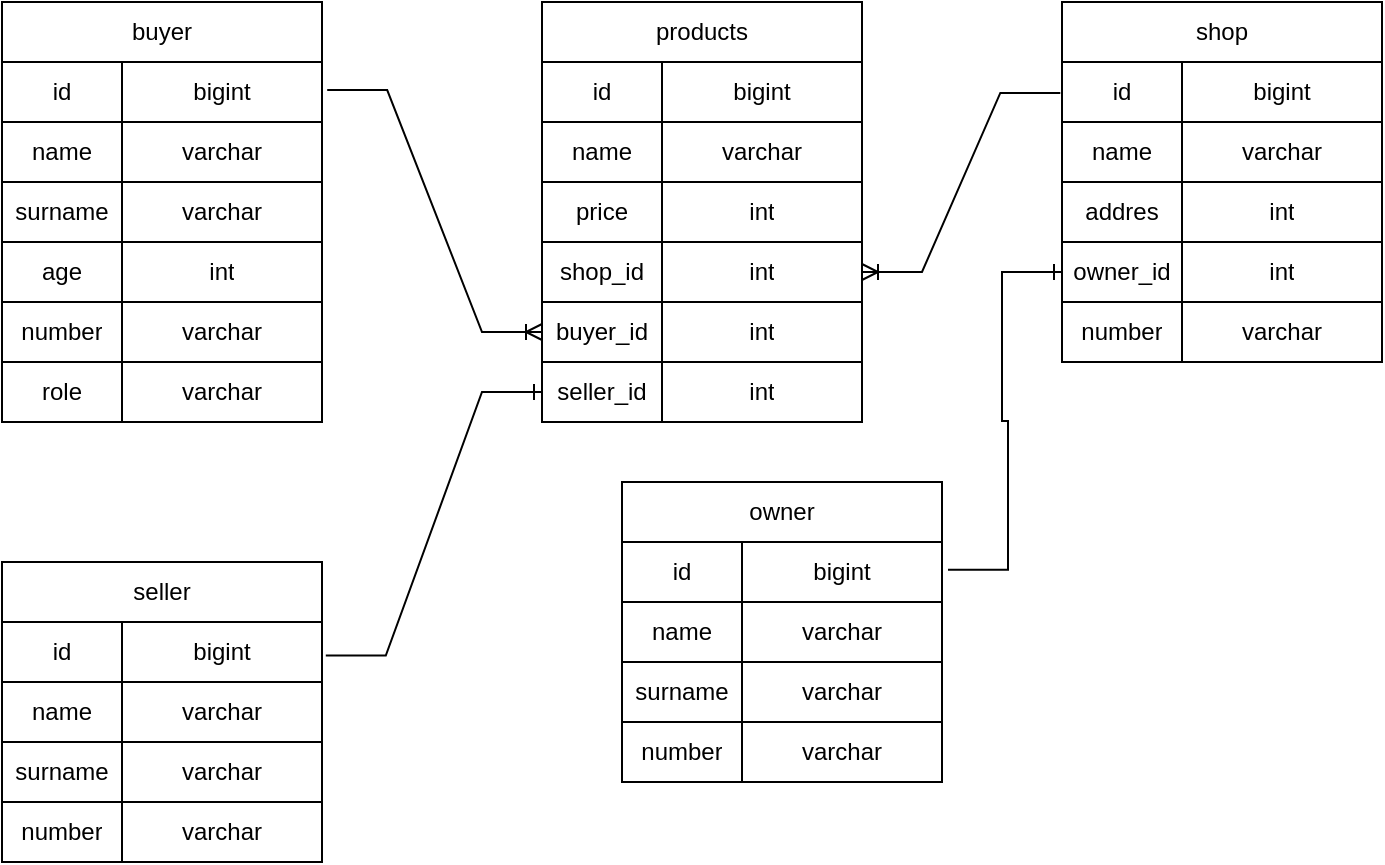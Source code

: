 <mxfile version="22.0.7" type="device">
  <diagram name="Страница — 1" id="GDgJVcQVBNhnG5jgNEUf">
    <mxGraphModel dx="956" dy="547" grid="1" gridSize="10" guides="1" tooltips="1" connect="1" arrows="1" fold="1" page="1" pageScale="1" pageWidth="827" pageHeight="1169" math="0" shadow="0">
      <root>
        <mxCell id="0" />
        <mxCell id="1" parent="0" />
        <mxCell id="u1e75k3QBm0BcZwFe-eZ-38" value="id" style="swimlane;fontStyle=0;childLayout=stackLayout;horizontal=1;startSize=30;horizontalStack=0;resizeParent=1;resizeParentMax=0;resizeLast=0;collapsible=1;marginBottom=0;whiteSpace=wrap;html=1;" vertex="1" parent="1">
          <mxGeometry x="80" y="70" width="60" height="180" as="geometry" />
        </mxCell>
        <mxCell id="u1e75k3QBm0BcZwFe-eZ-48" value="name" style="text;strokeColor=default;fillColor=none;align=center;verticalAlign=middle;spacingLeft=4;spacingRight=4;overflow=hidden;points=[[0,0.5],[1,0.5]];portConstraint=eastwest;rotatable=0;whiteSpace=wrap;html=1;" vertex="1" parent="u1e75k3QBm0BcZwFe-eZ-38">
          <mxGeometry y="30" width="60" height="30" as="geometry" />
        </mxCell>
        <mxCell id="u1e75k3QBm0BcZwFe-eZ-50" value="surname" style="text;strokeColor=default;fillColor=none;align=center;verticalAlign=middle;spacingLeft=4;spacingRight=4;overflow=hidden;points=[[0,0.5],[1,0.5]];portConstraint=eastwest;rotatable=0;whiteSpace=wrap;html=1;" vertex="1" parent="u1e75k3QBm0BcZwFe-eZ-38">
          <mxGeometry y="60" width="60" height="30" as="geometry" />
        </mxCell>
        <mxCell id="u1e75k3QBm0BcZwFe-eZ-52" value="age" style="text;strokeColor=default;fillColor=none;align=center;verticalAlign=middle;spacingLeft=4;spacingRight=4;overflow=hidden;points=[[0,0.5],[1,0.5]];portConstraint=eastwest;rotatable=0;whiteSpace=wrap;html=1;" vertex="1" parent="u1e75k3QBm0BcZwFe-eZ-38">
          <mxGeometry y="90" width="60" height="30" as="geometry" />
        </mxCell>
        <mxCell id="u1e75k3QBm0BcZwFe-eZ-54" value="number" style="text;strokeColor=default;fillColor=none;align=center;verticalAlign=middle;spacingLeft=4;spacingRight=4;overflow=hidden;points=[[0,0.5],[1,0.5]];portConstraint=eastwest;rotatable=0;whiteSpace=wrap;html=1;" vertex="1" parent="u1e75k3QBm0BcZwFe-eZ-38">
          <mxGeometry y="120" width="60" height="30" as="geometry" />
        </mxCell>
        <mxCell id="u1e75k3QBm0BcZwFe-eZ-39" value="role" style="text;strokeColor=default;fillColor=none;align=center;verticalAlign=middle;spacingLeft=4;spacingRight=4;overflow=hidden;points=[[0,0.5],[1,0.5]];portConstraint=eastwest;rotatable=0;whiteSpace=wrap;html=1;" vertex="1" parent="u1e75k3QBm0BcZwFe-eZ-38">
          <mxGeometry y="150" width="60" height="30" as="geometry" />
        </mxCell>
        <mxCell id="u1e75k3QBm0BcZwFe-eZ-42" value="bigint" style="swimlane;fontStyle=0;childLayout=stackLayout;horizontal=1;startSize=30;horizontalStack=0;resizeParent=1;resizeParentMax=0;resizeLast=0;collapsible=1;marginBottom=0;whiteSpace=wrap;html=1;" vertex="1" parent="1">
          <mxGeometry x="140" y="70" width="100" height="180" as="geometry" />
        </mxCell>
        <mxCell id="u1e75k3QBm0BcZwFe-eZ-43" value="varchar" style="text;strokeColor=default;fillColor=none;align=center;verticalAlign=middle;spacingLeft=4;spacingRight=4;overflow=hidden;points=[[0,0.5],[1,0.5]];portConstraint=eastwest;rotatable=0;whiteSpace=wrap;html=1;" vertex="1" parent="u1e75k3QBm0BcZwFe-eZ-42">
          <mxGeometry y="30" width="100" height="30" as="geometry" />
        </mxCell>
        <mxCell id="u1e75k3QBm0BcZwFe-eZ-47" value="varchar" style="text;strokeColor=default;fillColor=none;align=center;verticalAlign=middle;spacingLeft=4;spacingRight=4;overflow=hidden;points=[[0,0.5],[1,0.5]];portConstraint=eastwest;rotatable=0;whiteSpace=wrap;html=1;" vertex="1" parent="u1e75k3QBm0BcZwFe-eZ-42">
          <mxGeometry y="60" width="100" height="30" as="geometry" />
        </mxCell>
        <mxCell id="u1e75k3QBm0BcZwFe-eZ-49" value="int" style="text;strokeColor=default;fillColor=none;align=center;verticalAlign=middle;spacingLeft=4;spacingRight=4;overflow=hidden;points=[[0,0.5],[1,0.5]];portConstraint=eastwest;rotatable=0;whiteSpace=wrap;html=1;" vertex="1" parent="u1e75k3QBm0BcZwFe-eZ-42">
          <mxGeometry y="90" width="100" height="30" as="geometry" />
        </mxCell>
        <mxCell id="u1e75k3QBm0BcZwFe-eZ-51" value="varchar" style="text;strokeColor=default;fillColor=none;align=center;verticalAlign=middle;spacingLeft=4;spacingRight=4;overflow=hidden;points=[[0,0.5],[1,0.5]];portConstraint=eastwest;rotatable=0;whiteSpace=wrap;html=1;" vertex="1" parent="u1e75k3QBm0BcZwFe-eZ-42">
          <mxGeometry y="120" width="100" height="30" as="geometry" />
        </mxCell>
        <mxCell id="u1e75k3QBm0BcZwFe-eZ-53" value="varchar" style="text;strokeColor=default;fillColor=none;align=center;verticalAlign=middle;spacingLeft=4;spacingRight=4;overflow=hidden;points=[[0,0.5],[1,0.5]];portConstraint=eastwest;rotatable=0;whiteSpace=wrap;html=1;" vertex="1" parent="u1e75k3QBm0BcZwFe-eZ-42">
          <mxGeometry y="150" width="100" height="30" as="geometry" />
        </mxCell>
        <mxCell id="u1e75k3QBm0BcZwFe-eZ-46" value="buyer" style="text;html=1;strokeColor=default;fillColor=none;align=center;verticalAlign=middle;whiteSpace=wrap;rounded=0;" vertex="1" parent="1">
          <mxGeometry x="80" y="40" width="160" height="30" as="geometry" />
        </mxCell>
        <mxCell id="u1e75k3QBm0BcZwFe-eZ-55" value="id" style="swimlane;fontStyle=0;childLayout=stackLayout;horizontal=1;startSize=30;horizontalStack=0;resizeParent=1;resizeParentMax=0;resizeLast=0;collapsible=1;marginBottom=0;whiteSpace=wrap;html=1;" vertex="1" parent="1">
          <mxGeometry x="350" y="70" width="60" height="150" as="geometry" />
        </mxCell>
        <mxCell id="u1e75k3QBm0BcZwFe-eZ-56" value="name" style="text;strokeColor=default;fillColor=none;align=center;verticalAlign=middle;spacingLeft=4;spacingRight=4;overflow=hidden;points=[[0,0.5],[1,0.5]];portConstraint=eastwest;rotatable=0;whiteSpace=wrap;html=1;" vertex="1" parent="u1e75k3QBm0BcZwFe-eZ-55">
          <mxGeometry y="30" width="60" height="30" as="geometry" />
        </mxCell>
        <mxCell id="u1e75k3QBm0BcZwFe-eZ-57" value="price" style="text;strokeColor=default;fillColor=none;align=center;verticalAlign=middle;spacingLeft=4;spacingRight=4;overflow=hidden;points=[[0,0.5],[1,0.5]];portConstraint=eastwest;rotatable=0;whiteSpace=wrap;html=1;" vertex="1" parent="u1e75k3QBm0BcZwFe-eZ-55">
          <mxGeometry y="60" width="60" height="30" as="geometry" />
        </mxCell>
        <mxCell id="u1e75k3QBm0BcZwFe-eZ-58" value="shop_id" style="text;strokeColor=default;fillColor=none;align=center;verticalAlign=middle;spacingLeft=4;spacingRight=4;overflow=hidden;points=[[0,0.5],[1,0.5]];portConstraint=eastwest;rotatable=0;whiteSpace=wrap;html=1;" vertex="1" parent="u1e75k3QBm0BcZwFe-eZ-55">
          <mxGeometry y="90" width="60" height="30" as="geometry" />
        </mxCell>
        <mxCell id="u1e75k3QBm0BcZwFe-eZ-59" value="buyer_id" style="text;strokeColor=default;fillColor=none;align=center;verticalAlign=middle;spacingLeft=4;spacingRight=4;overflow=hidden;points=[[0,0.5],[1,0.5]];portConstraint=eastwest;rotatable=0;whiteSpace=wrap;html=1;" vertex="1" parent="u1e75k3QBm0BcZwFe-eZ-55">
          <mxGeometry y="120" width="60" height="30" as="geometry" />
        </mxCell>
        <mxCell id="u1e75k3QBm0BcZwFe-eZ-61" value="bigint" style="swimlane;fontStyle=0;childLayout=stackLayout;horizontal=1;startSize=30;horizontalStack=0;resizeParent=1;resizeParentMax=0;resizeLast=0;collapsible=1;marginBottom=0;whiteSpace=wrap;html=1;" vertex="1" parent="1">
          <mxGeometry x="410" y="70" width="100" height="150" as="geometry" />
        </mxCell>
        <mxCell id="u1e75k3QBm0BcZwFe-eZ-62" value="varchar" style="text;strokeColor=default;fillColor=none;align=center;verticalAlign=middle;spacingLeft=4;spacingRight=4;overflow=hidden;points=[[0,0.5],[1,0.5]];portConstraint=eastwest;rotatable=0;whiteSpace=wrap;html=1;" vertex="1" parent="u1e75k3QBm0BcZwFe-eZ-61">
          <mxGeometry y="30" width="100" height="30" as="geometry" />
        </mxCell>
        <mxCell id="u1e75k3QBm0BcZwFe-eZ-63" value="int" style="text;strokeColor=default;fillColor=none;align=center;verticalAlign=middle;spacingLeft=4;spacingRight=4;overflow=hidden;points=[[0,0.5],[1,0.5]];portConstraint=eastwest;rotatable=0;whiteSpace=wrap;html=1;" vertex="1" parent="u1e75k3QBm0BcZwFe-eZ-61">
          <mxGeometry y="60" width="100" height="30" as="geometry" />
        </mxCell>
        <mxCell id="u1e75k3QBm0BcZwFe-eZ-64" value="int" style="text;strokeColor=default;fillColor=none;align=center;verticalAlign=middle;spacingLeft=4;spacingRight=4;overflow=hidden;points=[[0,0.5],[1,0.5]];portConstraint=eastwest;rotatable=0;whiteSpace=wrap;html=1;" vertex="1" parent="u1e75k3QBm0BcZwFe-eZ-61">
          <mxGeometry y="90" width="100" height="30" as="geometry" />
        </mxCell>
        <mxCell id="u1e75k3QBm0BcZwFe-eZ-65" value="int" style="text;strokeColor=default;fillColor=none;align=center;verticalAlign=middle;spacingLeft=4;spacingRight=4;overflow=hidden;points=[[0,0.5],[1,0.5]];portConstraint=eastwest;rotatable=0;whiteSpace=wrap;html=1;" vertex="1" parent="u1e75k3QBm0BcZwFe-eZ-61">
          <mxGeometry y="120" width="100" height="30" as="geometry" />
        </mxCell>
        <mxCell id="u1e75k3QBm0BcZwFe-eZ-67" value="products" style="text;html=1;strokeColor=default;fillColor=none;align=center;verticalAlign=middle;whiteSpace=wrap;rounded=0;" vertex="1" parent="1">
          <mxGeometry x="350" y="40" width="160" height="30" as="geometry" />
        </mxCell>
        <mxCell id="u1e75k3QBm0BcZwFe-eZ-72" value="id" style="swimlane;fontStyle=0;childLayout=stackLayout;horizontal=1;startSize=30;horizontalStack=0;resizeParent=1;resizeParentMax=0;resizeLast=0;collapsible=1;marginBottom=0;whiteSpace=wrap;html=1;" vertex="1" parent="1">
          <mxGeometry x="610" y="70" width="60" height="150" as="geometry" />
        </mxCell>
        <mxCell id="u1e75k3QBm0BcZwFe-eZ-73" value="name" style="text;strokeColor=default;fillColor=none;align=center;verticalAlign=middle;spacingLeft=4;spacingRight=4;overflow=hidden;points=[[0,0.5],[1,0.5]];portConstraint=eastwest;rotatable=0;whiteSpace=wrap;html=1;" vertex="1" parent="u1e75k3QBm0BcZwFe-eZ-72">
          <mxGeometry y="30" width="60" height="30" as="geometry" />
        </mxCell>
        <mxCell id="u1e75k3QBm0BcZwFe-eZ-74" value="addres" style="text;strokeColor=default;fillColor=none;align=center;verticalAlign=middle;spacingLeft=4;spacingRight=4;overflow=hidden;points=[[0,0.5],[1,0.5]];portConstraint=eastwest;rotatable=0;whiteSpace=wrap;html=1;" vertex="1" parent="u1e75k3QBm0BcZwFe-eZ-72">
          <mxGeometry y="60" width="60" height="30" as="geometry" />
        </mxCell>
        <mxCell id="u1e75k3QBm0BcZwFe-eZ-83" value="owner_id" style="text;strokeColor=default;fillColor=none;align=center;verticalAlign=middle;spacingLeft=4;spacingRight=4;overflow=hidden;points=[[0,0.5],[1,0.5]];portConstraint=eastwest;rotatable=0;whiteSpace=wrap;html=1;" vertex="1" parent="u1e75k3QBm0BcZwFe-eZ-72">
          <mxGeometry y="90" width="60" height="30" as="geometry" />
        </mxCell>
        <mxCell id="u1e75k3QBm0BcZwFe-eZ-75" value="number" style="text;strokeColor=default;fillColor=none;align=center;verticalAlign=middle;spacingLeft=4;spacingRight=4;overflow=hidden;points=[[0,0.5],[1,0.5]];portConstraint=eastwest;rotatable=0;whiteSpace=wrap;html=1;" vertex="1" parent="u1e75k3QBm0BcZwFe-eZ-72">
          <mxGeometry y="120" width="60" height="30" as="geometry" />
        </mxCell>
        <mxCell id="u1e75k3QBm0BcZwFe-eZ-77" value="bigint" style="swimlane;fontStyle=0;childLayout=stackLayout;horizontal=1;startSize=30;horizontalStack=0;resizeParent=1;resizeParentMax=0;resizeLast=0;collapsible=1;marginBottom=0;whiteSpace=wrap;html=1;" vertex="1" parent="1">
          <mxGeometry x="670" y="70" width="100" height="150" as="geometry" />
        </mxCell>
        <mxCell id="u1e75k3QBm0BcZwFe-eZ-78" value="varchar" style="text;strokeColor=default;fillColor=none;align=center;verticalAlign=middle;spacingLeft=4;spacingRight=4;overflow=hidden;points=[[0,0.5],[1,0.5]];portConstraint=eastwest;rotatable=0;whiteSpace=wrap;html=1;" vertex="1" parent="u1e75k3QBm0BcZwFe-eZ-77">
          <mxGeometry y="30" width="100" height="30" as="geometry" />
        </mxCell>
        <mxCell id="u1e75k3QBm0BcZwFe-eZ-79" value="int" style="text;strokeColor=default;fillColor=none;align=center;verticalAlign=middle;spacingLeft=4;spacingRight=4;overflow=hidden;points=[[0,0.5],[1,0.5]];portConstraint=eastwest;rotatable=0;whiteSpace=wrap;html=1;" vertex="1" parent="u1e75k3QBm0BcZwFe-eZ-77">
          <mxGeometry y="60" width="100" height="30" as="geometry" />
        </mxCell>
        <mxCell id="u1e75k3QBm0BcZwFe-eZ-80" value="int" style="text;strokeColor=default;fillColor=none;align=center;verticalAlign=middle;spacingLeft=4;spacingRight=4;overflow=hidden;points=[[0,0.5],[1,0.5]];portConstraint=eastwest;rotatable=0;whiteSpace=wrap;html=1;" vertex="1" parent="u1e75k3QBm0BcZwFe-eZ-77">
          <mxGeometry y="90" width="100" height="30" as="geometry" />
        </mxCell>
        <mxCell id="u1e75k3QBm0BcZwFe-eZ-84" value="varchar" style="text;strokeColor=default;fillColor=none;align=center;verticalAlign=middle;spacingLeft=4;spacingRight=4;overflow=hidden;points=[[0,0.5],[1,0.5]];portConstraint=eastwest;rotatable=0;whiteSpace=wrap;html=1;" vertex="1" parent="u1e75k3QBm0BcZwFe-eZ-77">
          <mxGeometry y="120" width="100" height="30" as="geometry" />
        </mxCell>
        <mxCell id="u1e75k3QBm0BcZwFe-eZ-82" value="shop" style="text;html=1;strokeColor=default;fillColor=none;align=center;verticalAlign=middle;whiteSpace=wrap;rounded=0;" vertex="1" parent="1">
          <mxGeometry x="610" y="40" width="160" height="30" as="geometry" />
        </mxCell>
        <mxCell id="u1e75k3QBm0BcZwFe-eZ-85" value="" style="edgeStyle=entityRelationEdgeStyle;fontSize=12;html=1;endArrow=ERoneToMany;rounded=0;exitX=1.026;exitY=0.078;exitDx=0;exitDy=0;exitPerimeter=0;entryX=0;entryY=0.5;entryDx=0;entryDy=0;" edge="1" parent="1" source="u1e75k3QBm0BcZwFe-eZ-42" target="u1e75k3QBm0BcZwFe-eZ-59">
          <mxGeometry width="100" height="100" relative="1" as="geometry">
            <mxPoint x="370" y="350" as="sourcePoint" />
            <mxPoint x="470" y="250" as="targetPoint" />
          </mxGeometry>
        </mxCell>
        <mxCell id="u1e75k3QBm0BcZwFe-eZ-86" value="" style="edgeStyle=entityRelationEdgeStyle;fontSize=12;html=1;endArrow=ERoneToMany;rounded=0;entryX=1;entryY=0.5;entryDx=0;entryDy=0;exitX=-0.014;exitY=0.103;exitDx=0;exitDy=0;exitPerimeter=0;" edge="1" parent="1" source="u1e75k3QBm0BcZwFe-eZ-72" target="u1e75k3QBm0BcZwFe-eZ-64">
          <mxGeometry width="100" height="100" relative="1" as="geometry">
            <mxPoint x="596" y="304" as="sourcePoint" />
            <mxPoint x="470" y="250" as="targetPoint" />
          </mxGeometry>
        </mxCell>
        <mxCell id="u1e75k3QBm0BcZwFe-eZ-98" value="id" style="swimlane;fontStyle=0;childLayout=stackLayout;horizontal=1;startSize=30;horizontalStack=0;resizeParent=1;resizeParentMax=0;resizeLast=0;collapsible=1;marginBottom=0;whiteSpace=wrap;html=1;" vertex="1" parent="1">
          <mxGeometry x="390" y="310" width="60" height="120" as="geometry" />
        </mxCell>
        <mxCell id="u1e75k3QBm0BcZwFe-eZ-99" value="name" style="text;strokeColor=default;fillColor=none;align=center;verticalAlign=middle;spacingLeft=4;spacingRight=4;overflow=hidden;points=[[0,0.5],[1,0.5]];portConstraint=eastwest;rotatable=0;whiteSpace=wrap;html=1;" vertex="1" parent="u1e75k3QBm0BcZwFe-eZ-98">
          <mxGeometry y="30" width="60" height="30" as="geometry" />
        </mxCell>
        <mxCell id="u1e75k3QBm0BcZwFe-eZ-100" value="surname" style="text;strokeColor=default;fillColor=none;align=center;verticalAlign=middle;spacingLeft=4;spacingRight=4;overflow=hidden;points=[[0,0.5],[1,0.5]];portConstraint=eastwest;rotatable=0;whiteSpace=wrap;html=1;" vertex="1" parent="u1e75k3QBm0BcZwFe-eZ-98">
          <mxGeometry y="60" width="60" height="30" as="geometry" />
        </mxCell>
        <mxCell id="u1e75k3QBm0BcZwFe-eZ-102" value="number" style="text;strokeColor=default;fillColor=none;align=center;verticalAlign=middle;spacingLeft=4;spacingRight=4;overflow=hidden;points=[[0,0.5],[1,0.5]];portConstraint=eastwest;rotatable=0;whiteSpace=wrap;html=1;" vertex="1" parent="u1e75k3QBm0BcZwFe-eZ-98">
          <mxGeometry y="90" width="60" height="30" as="geometry" />
        </mxCell>
        <mxCell id="u1e75k3QBm0BcZwFe-eZ-104" value="bigint" style="swimlane;fontStyle=0;childLayout=stackLayout;horizontal=1;startSize=30;horizontalStack=0;resizeParent=1;resizeParentMax=0;resizeLast=0;collapsible=1;marginBottom=0;whiteSpace=wrap;html=1;" vertex="1" parent="1">
          <mxGeometry x="450" y="310" width="100" height="120" as="geometry" />
        </mxCell>
        <mxCell id="u1e75k3QBm0BcZwFe-eZ-105" value="varchar" style="text;strokeColor=default;fillColor=none;align=center;verticalAlign=middle;spacingLeft=4;spacingRight=4;overflow=hidden;points=[[0,0.5],[1,0.5]];portConstraint=eastwest;rotatable=0;whiteSpace=wrap;html=1;" vertex="1" parent="u1e75k3QBm0BcZwFe-eZ-104">
          <mxGeometry y="30" width="100" height="30" as="geometry" />
        </mxCell>
        <mxCell id="u1e75k3QBm0BcZwFe-eZ-106" value="varchar" style="text;strokeColor=default;fillColor=none;align=center;verticalAlign=middle;spacingLeft=4;spacingRight=4;overflow=hidden;points=[[0,0.5],[1,0.5]];portConstraint=eastwest;rotatable=0;whiteSpace=wrap;html=1;" vertex="1" parent="u1e75k3QBm0BcZwFe-eZ-104">
          <mxGeometry y="60" width="100" height="30" as="geometry" />
        </mxCell>
        <mxCell id="u1e75k3QBm0BcZwFe-eZ-108" value="varchar" style="text;strokeColor=default;fillColor=none;align=center;verticalAlign=middle;spacingLeft=4;spacingRight=4;overflow=hidden;points=[[0,0.5],[1,0.5]];portConstraint=eastwest;rotatable=0;whiteSpace=wrap;html=1;" vertex="1" parent="u1e75k3QBm0BcZwFe-eZ-104">
          <mxGeometry y="90" width="100" height="30" as="geometry" />
        </mxCell>
        <mxCell id="u1e75k3QBm0BcZwFe-eZ-110" value="owner" style="text;html=1;strokeColor=default;fillColor=none;align=center;verticalAlign=middle;whiteSpace=wrap;rounded=0;" vertex="1" parent="1">
          <mxGeometry x="390" y="280" width="160" height="30" as="geometry" />
        </mxCell>
        <mxCell id="u1e75k3QBm0BcZwFe-eZ-112" value="" style="edgeStyle=entityRelationEdgeStyle;fontSize=12;html=1;endArrow=ERone;endFill=1;rounded=0;exitX=1.03;exitY=0.116;exitDx=0;exitDy=0;exitPerimeter=0;entryX=0;entryY=0.5;entryDx=0;entryDy=0;" edge="1" parent="1" source="u1e75k3QBm0BcZwFe-eZ-104" target="u1e75k3QBm0BcZwFe-eZ-83">
          <mxGeometry width="100" height="100" relative="1" as="geometry">
            <mxPoint x="370" y="300" as="sourcePoint" />
            <mxPoint x="470" y="200" as="targetPoint" />
          </mxGeometry>
        </mxCell>
        <mxCell id="u1e75k3QBm0BcZwFe-eZ-115" value="seller_id" style="text;strokeColor=default;fillColor=none;align=center;verticalAlign=middle;spacingLeft=4;spacingRight=4;overflow=hidden;points=[[0,0.5],[1,0.5]];portConstraint=eastwest;rotatable=0;whiteSpace=wrap;html=1;" vertex="1" parent="1">
          <mxGeometry x="350" y="220" width="60" height="30" as="geometry" />
        </mxCell>
        <mxCell id="u1e75k3QBm0BcZwFe-eZ-117" value="int" style="text;strokeColor=default;fillColor=none;align=center;verticalAlign=middle;spacingLeft=4;spacingRight=4;overflow=hidden;points=[[0,0.5],[1,0.5]];portConstraint=eastwest;rotatable=0;whiteSpace=wrap;html=1;" vertex="1" parent="1">
          <mxGeometry x="410" y="220" width="100" height="30" as="geometry" />
        </mxCell>
        <mxCell id="u1e75k3QBm0BcZwFe-eZ-118" value="id" style="swimlane;fontStyle=0;childLayout=stackLayout;horizontal=1;startSize=30;horizontalStack=0;resizeParent=1;resizeParentMax=0;resizeLast=0;collapsible=1;marginBottom=0;whiteSpace=wrap;html=1;" vertex="1" parent="1">
          <mxGeometry x="80" y="350" width="60" height="120" as="geometry" />
        </mxCell>
        <mxCell id="u1e75k3QBm0BcZwFe-eZ-119" value="name" style="text;strokeColor=default;fillColor=none;align=center;verticalAlign=middle;spacingLeft=4;spacingRight=4;overflow=hidden;points=[[0,0.5],[1,0.5]];portConstraint=eastwest;rotatable=0;whiteSpace=wrap;html=1;" vertex="1" parent="u1e75k3QBm0BcZwFe-eZ-118">
          <mxGeometry y="30" width="60" height="30" as="geometry" />
        </mxCell>
        <mxCell id="u1e75k3QBm0BcZwFe-eZ-120" value="surname" style="text;strokeColor=default;fillColor=none;align=center;verticalAlign=middle;spacingLeft=4;spacingRight=4;overflow=hidden;points=[[0,0.5],[1,0.5]];portConstraint=eastwest;rotatable=0;whiteSpace=wrap;html=1;" vertex="1" parent="u1e75k3QBm0BcZwFe-eZ-118">
          <mxGeometry y="60" width="60" height="30" as="geometry" />
        </mxCell>
        <mxCell id="u1e75k3QBm0BcZwFe-eZ-121" value="number" style="text;strokeColor=default;fillColor=none;align=center;verticalAlign=middle;spacingLeft=4;spacingRight=4;overflow=hidden;points=[[0,0.5],[1,0.5]];portConstraint=eastwest;rotatable=0;whiteSpace=wrap;html=1;" vertex="1" parent="u1e75k3QBm0BcZwFe-eZ-118">
          <mxGeometry y="90" width="60" height="30" as="geometry" />
        </mxCell>
        <mxCell id="u1e75k3QBm0BcZwFe-eZ-122" value="bigint" style="swimlane;fontStyle=0;childLayout=stackLayout;horizontal=1;startSize=30;horizontalStack=0;resizeParent=1;resizeParentMax=0;resizeLast=0;collapsible=1;marginBottom=0;whiteSpace=wrap;html=1;" vertex="1" parent="1">
          <mxGeometry x="140" y="350" width="100" height="120" as="geometry" />
        </mxCell>
        <mxCell id="u1e75k3QBm0BcZwFe-eZ-123" value="varchar" style="text;strokeColor=default;fillColor=none;align=center;verticalAlign=middle;spacingLeft=4;spacingRight=4;overflow=hidden;points=[[0,0.5],[1,0.5]];portConstraint=eastwest;rotatable=0;whiteSpace=wrap;html=1;" vertex="1" parent="u1e75k3QBm0BcZwFe-eZ-122">
          <mxGeometry y="30" width="100" height="30" as="geometry" />
        </mxCell>
        <mxCell id="u1e75k3QBm0BcZwFe-eZ-124" value="varchar" style="text;strokeColor=default;fillColor=none;align=center;verticalAlign=middle;spacingLeft=4;spacingRight=4;overflow=hidden;points=[[0,0.5],[1,0.5]];portConstraint=eastwest;rotatable=0;whiteSpace=wrap;html=1;" vertex="1" parent="u1e75k3QBm0BcZwFe-eZ-122">
          <mxGeometry y="60" width="100" height="30" as="geometry" />
        </mxCell>
        <mxCell id="u1e75k3QBm0BcZwFe-eZ-125" value="varchar" style="text;strokeColor=default;fillColor=none;align=center;verticalAlign=middle;spacingLeft=4;spacingRight=4;overflow=hidden;points=[[0,0.5],[1,0.5]];portConstraint=eastwest;rotatable=0;whiteSpace=wrap;html=1;" vertex="1" parent="u1e75k3QBm0BcZwFe-eZ-122">
          <mxGeometry y="90" width="100" height="30" as="geometry" />
        </mxCell>
        <mxCell id="u1e75k3QBm0BcZwFe-eZ-126" value="seller" style="text;html=1;strokeColor=default;fillColor=none;align=center;verticalAlign=middle;whiteSpace=wrap;rounded=0;" vertex="1" parent="1">
          <mxGeometry x="80" y="320" width="160" height="30" as="geometry" />
        </mxCell>
        <mxCell id="u1e75k3QBm0BcZwFe-eZ-127" value="" style="edgeStyle=entityRelationEdgeStyle;fontSize=12;html=1;endArrow=ERone;endFill=1;rounded=0;exitX=1.019;exitY=0.14;exitDx=0;exitDy=0;exitPerimeter=0;entryX=0;entryY=0.5;entryDx=0;entryDy=0;" edge="1" parent="1" source="u1e75k3QBm0BcZwFe-eZ-122" target="u1e75k3QBm0BcZwFe-eZ-115">
          <mxGeometry width="100" height="100" relative="1" as="geometry">
            <mxPoint x="370" y="300" as="sourcePoint" />
            <mxPoint x="470" y="200" as="targetPoint" />
          </mxGeometry>
        </mxCell>
      </root>
    </mxGraphModel>
  </diagram>
</mxfile>
